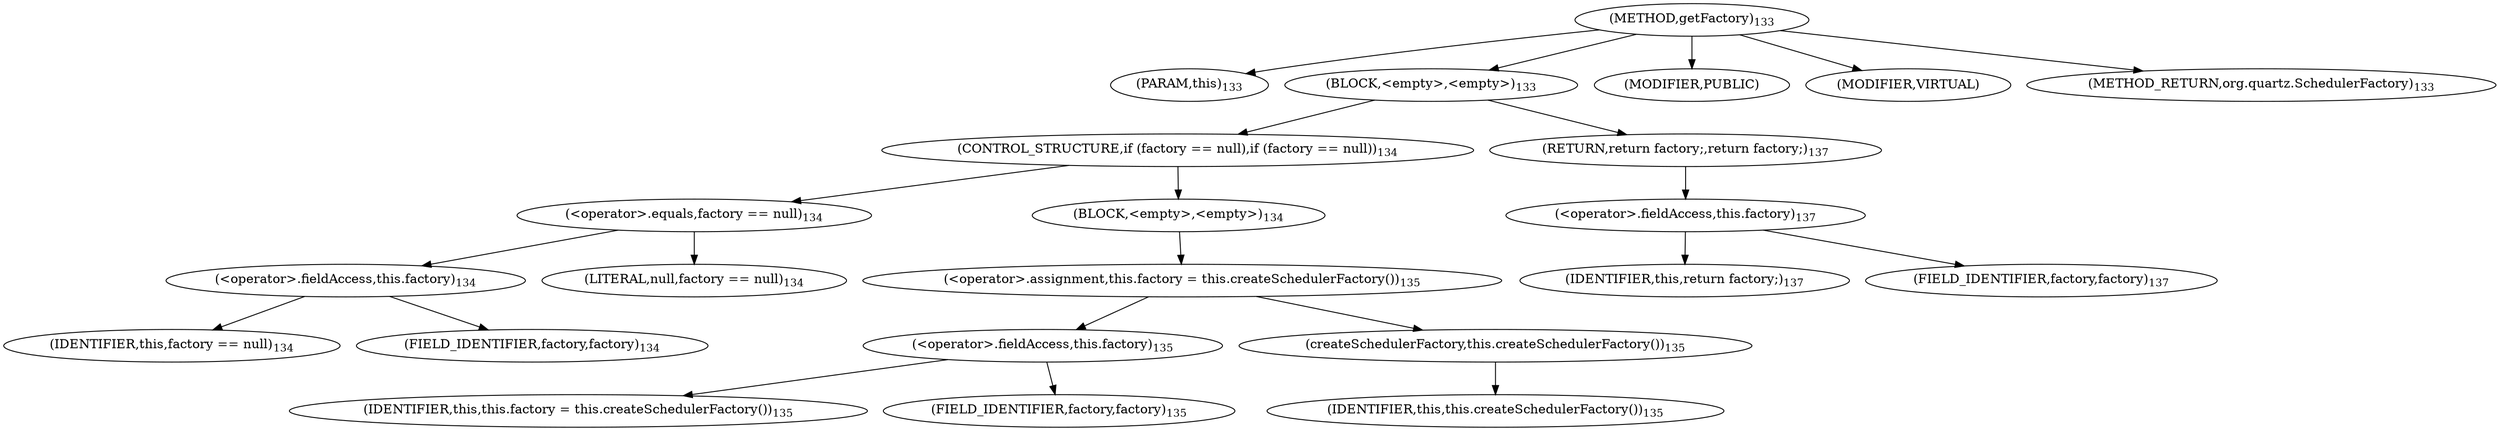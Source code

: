 digraph "getFactory" {  
"260" [label = <(METHOD,getFactory)<SUB>133</SUB>> ]
"17" [label = <(PARAM,this)<SUB>133</SUB>> ]
"261" [label = <(BLOCK,&lt;empty&gt;,&lt;empty&gt;)<SUB>133</SUB>> ]
"262" [label = <(CONTROL_STRUCTURE,if (factory == null),if (factory == null))<SUB>134</SUB>> ]
"263" [label = <(&lt;operator&gt;.equals,factory == null)<SUB>134</SUB>> ]
"264" [label = <(&lt;operator&gt;.fieldAccess,this.factory)<SUB>134</SUB>> ]
"265" [label = <(IDENTIFIER,this,factory == null)<SUB>134</SUB>> ]
"266" [label = <(FIELD_IDENTIFIER,factory,factory)<SUB>134</SUB>> ]
"267" [label = <(LITERAL,null,factory == null)<SUB>134</SUB>> ]
"268" [label = <(BLOCK,&lt;empty&gt;,&lt;empty&gt;)<SUB>134</SUB>> ]
"269" [label = <(&lt;operator&gt;.assignment,this.factory = this.createSchedulerFactory())<SUB>135</SUB>> ]
"270" [label = <(&lt;operator&gt;.fieldAccess,this.factory)<SUB>135</SUB>> ]
"271" [label = <(IDENTIFIER,this,this.factory = this.createSchedulerFactory())<SUB>135</SUB>> ]
"272" [label = <(FIELD_IDENTIFIER,factory,factory)<SUB>135</SUB>> ]
"273" [label = <(createSchedulerFactory,this.createSchedulerFactory())<SUB>135</SUB>> ]
"16" [label = <(IDENTIFIER,this,this.createSchedulerFactory())<SUB>135</SUB>> ]
"274" [label = <(RETURN,return factory;,return factory;)<SUB>137</SUB>> ]
"275" [label = <(&lt;operator&gt;.fieldAccess,this.factory)<SUB>137</SUB>> ]
"276" [label = <(IDENTIFIER,this,return factory;)<SUB>137</SUB>> ]
"277" [label = <(FIELD_IDENTIFIER,factory,factory)<SUB>137</SUB>> ]
"278" [label = <(MODIFIER,PUBLIC)> ]
"279" [label = <(MODIFIER,VIRTUAL)> ]
"280" [label = <(METHOD_RETURN,org.quartz.SchedulerFactory)<SUB>133</SUB>> ]
  "260" -> "17" 
  "260" -> "261" 
  "260" -> "278" 
  "260" -> "279" 
  "260" -> "280" 
  "261" -> "262" 
  "261" -> "274" 
  "262" -> "263" 
  "262" -> "268" 
  "263" -> "264" 
  "263" -> "267" 
  "264" -> "265" 
  "264" -> "266" 
  "268" -> "269" 
  "269" -> "270" 
  "269" -> "273" 
  "270" -> "271" 
  "270" -> "272" 
  "273" -> "16" 
  "274" -> "275" 
  "275" -> "276" 
  "275" -> "277" 
}
